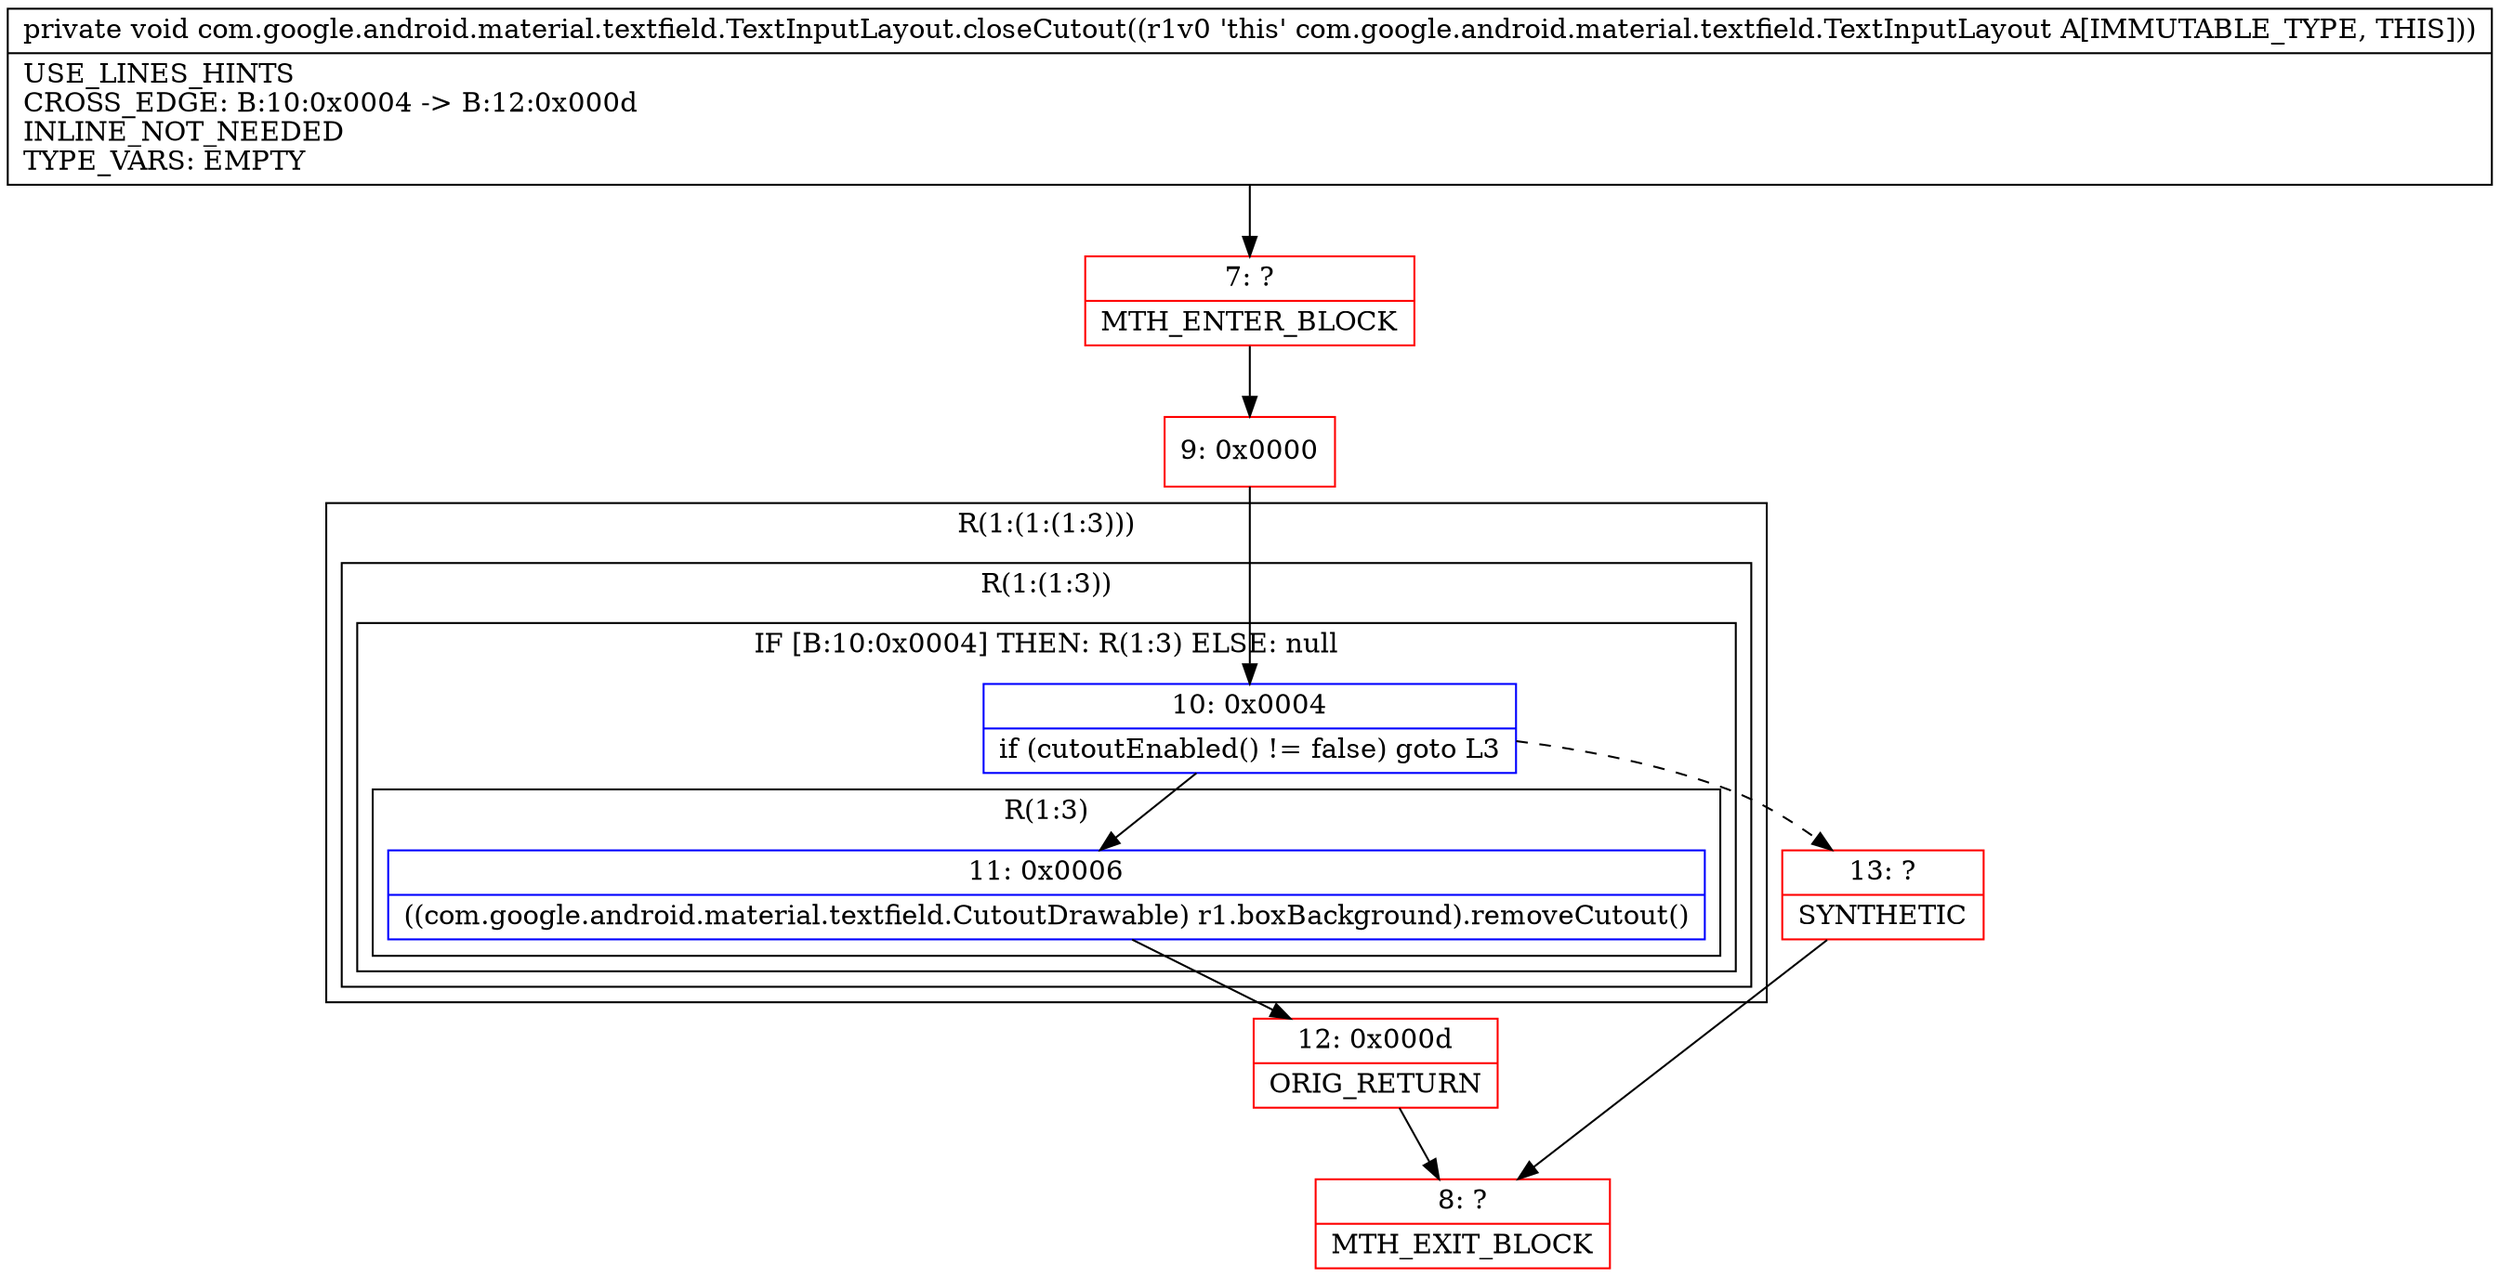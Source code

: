 digraph "CFG forcom.google.android.material.textfield.TextInputLayout.closeCutout()V" {
subgraph cluster_Region_1242222421 {
label = "R(1:(1:(1:3)))";
node [shape=record,color=blue];
subgraph cluster_Region_1233255177 {
label = "R(1:(1:3))";
node [shape=record,color=blue];
subgraph cluster_IfRegion_1212388810 {
label = "IF [B:10:0x0004] THEN: R(1:3) ELSE: null";
node [shape=record,color=blue];
Node_10 [shape=record,label="{10\:\ 0x0004|if (cutoutEnabled() != false) goto L3\l}"];
subgraph cluster_Region_404669303 {
label = "R(1:3)";
node [shape=record,color=blue];
Node_11 [shape=record,label="{11\:\ 0x0006|((com.google.android.material.textfield.CutoutDrawable) r1.boxBackground).removeCutout()\l}"];
}
}
}
}
Node_7 [shape=record,color=red,label="{7\:\ ?|MTH_ENTER_BLOCK\l}"];
Node_9 [shape=record,color=red,label="{9\:\ 0x0000}"];
Node_12 [shape=record,color=red,label="{12\:\ 0x000d|ORIG_RETURN\l}"];
Node_8 [shape=record,color=red,label="{8\:\ ?|MTH_EXIT_BLOCK\l}"];
Node_13 [shape=record,color=red,label="{13\:\ ?|SYNTHETIC\l}"];
MethodNode[shape=record,label="{private void com.google.android.material.textfield.TextInputLayout.closeCutout((r1v0 'this' com.google.android.material.textfield.TextInputLayout A[IMMUTABLE_TYPE, THIS]))  | USE_LINES_HINTS\lCROSS_EDGE: B:10:0x0004 \-\> B:12:0x000d\lINLINE_NOT_NEEDED\lTYPE_VARS: EMPTY\l}"];
MethodNode -> Node_7;Node_10 -> Node_11;
Node_10 -> Node_13[style=dashed];
Node_11 -> Node_12;
Node_7 -> Node_9;
Node_9 -> Node_10;
Node_12 -> Node_8;
Node_13 -> Node_8;
}

